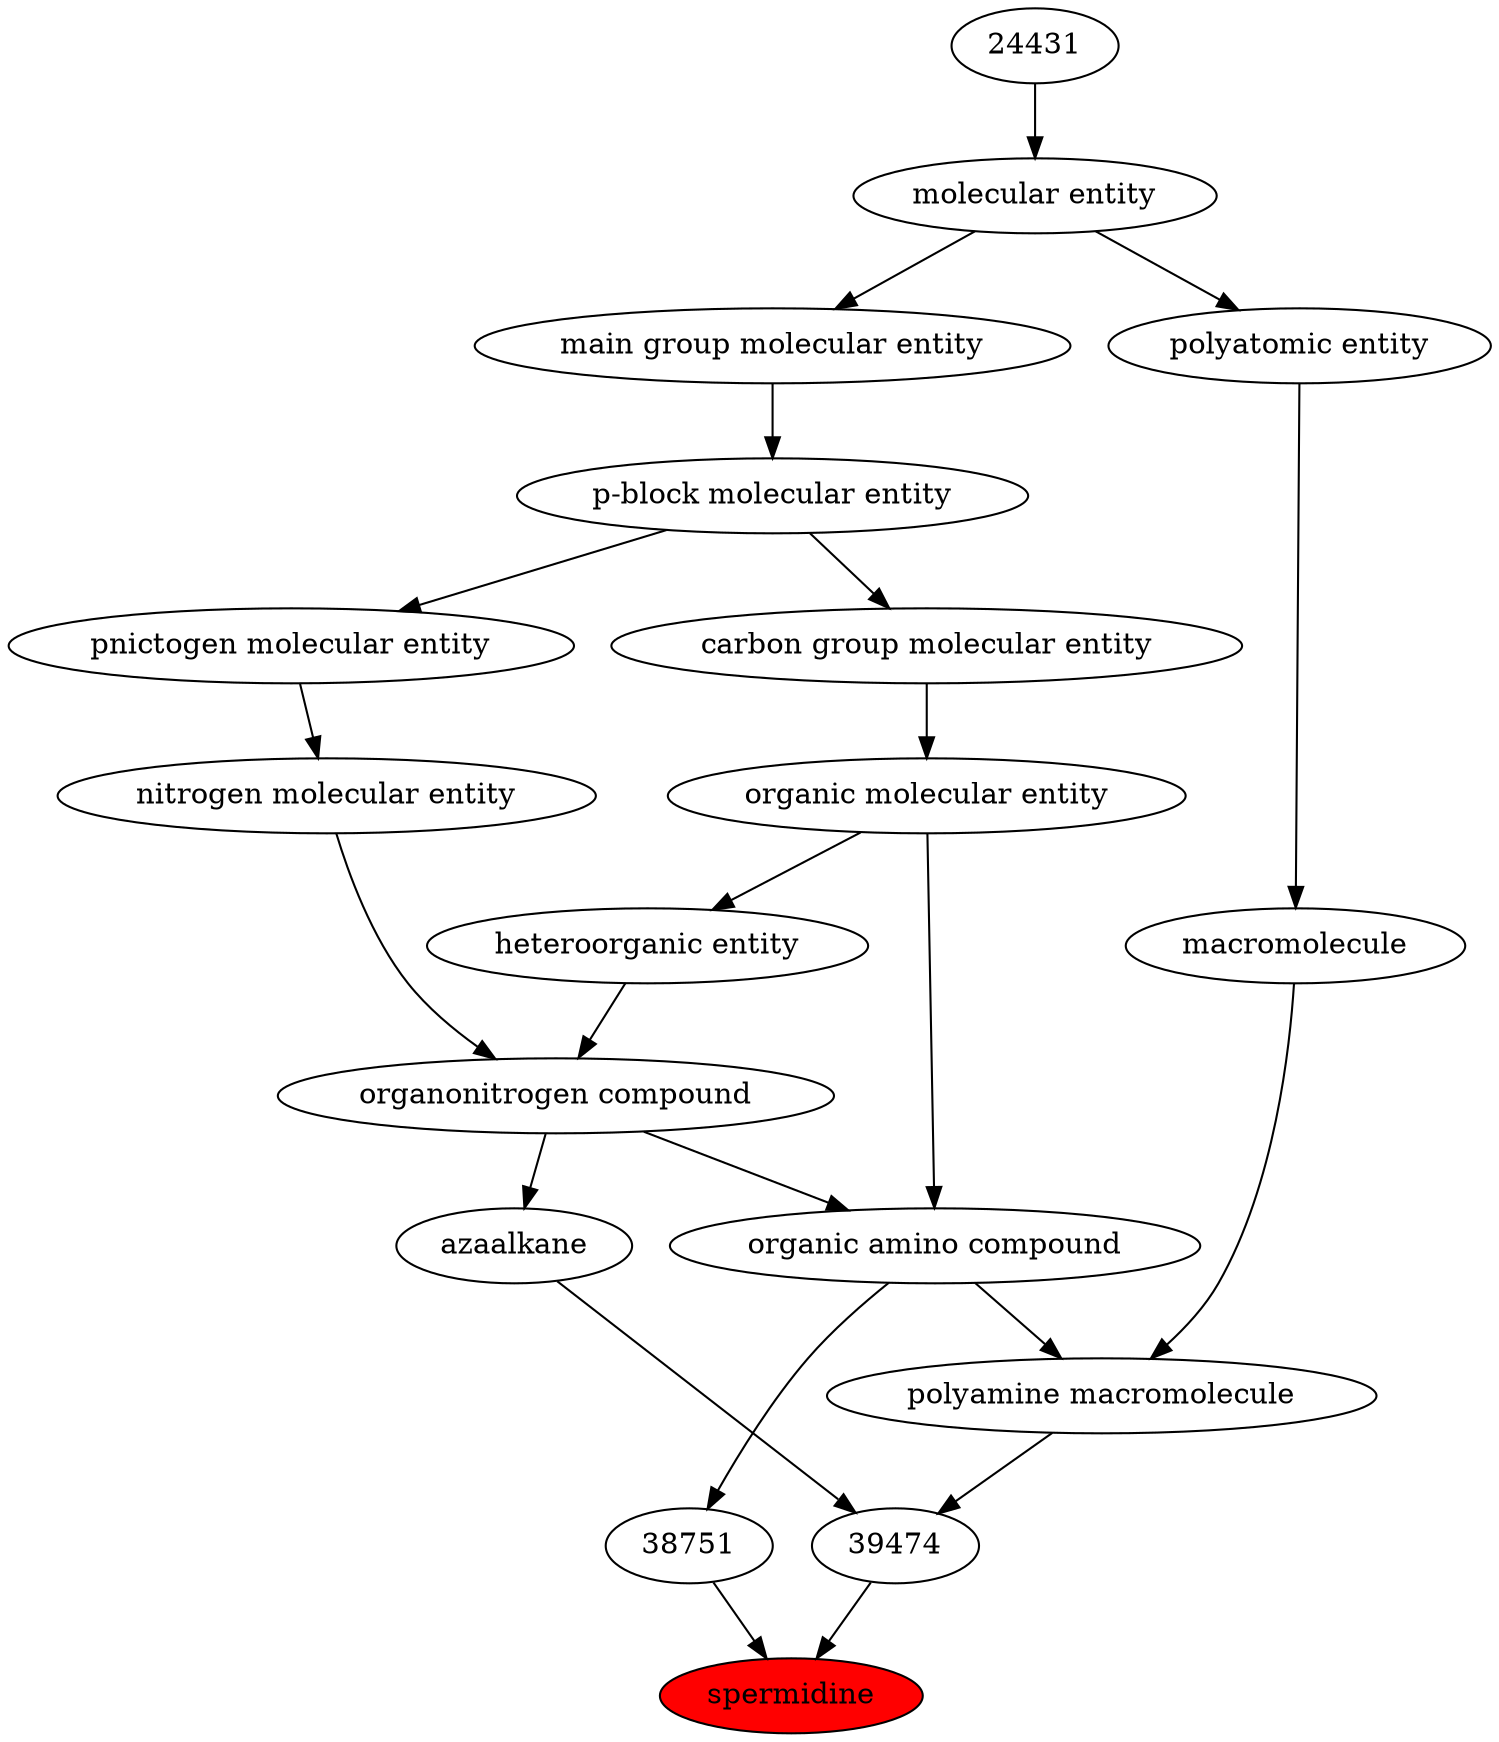 digraph tree{ 
16610 [label="spermidine" fillcolor=red style=filled]
38751 -> 16610
39474 -> 16610
38751 [label="38751"]
50047 -> 38751
39474 [label="39474"]
51349 -> 39474
46686 -> 39474
50047 [label="organic amino compound"]
50860 -> 50047
35352 -> 50047
51349 [label="polyamine macromolecule"]
33839 -> 51349
50047 -> 51349
46686 [label="azaalkane"]
35352 -> 46686
50860 [label="organic molecular entity"]
33582 -> 50860
35352 [label="organonitrogen compound"]
51143 -> 35352
33285 -> 35352
33839 [label="macromolecule"]
36357 -> 33839
33582 [label="carbon group molecular entity"]
33675 -> 33582
51143 [label="nitrogen molecular entity"]
33302 -> 51143
33285 [label="heteroorganic entity"]
50860 -> 33285
36357 [label="polyatomic entity"]
23367 -> 36357
33675 [label="p-block molecular entity"]
33579 -> 33675
33302 [label="pnictogen molecular entity"]
33675 -> 33302
23367 [label="molecular entity"]
24431 -> 23367
33579 [label="main group molecular entity"]
23367 -> 33579
24431 [label="24431"]
}